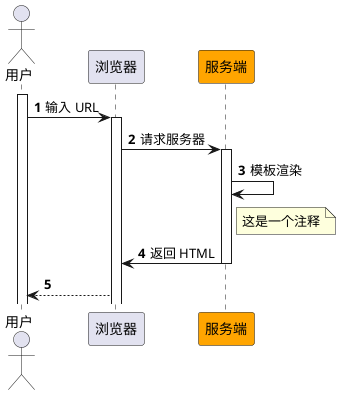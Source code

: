 @startuml sequence-diagram-sp

autonumber

actor "用户" as User
participant "浏览器" as Browser
participant "服务端" as Server #orange

activate User

User -> Browser: 输入 URL
activate Browser

Browser -> Server: 请求服务器
activate Server

Server -> Server: 模板渲染
note right of Server: 这是一个注释

Server -> Browser: 返回 HTML
deactivate Server

Browser --> User

@enduml

' https://plantuml.com/sequence-diagram
